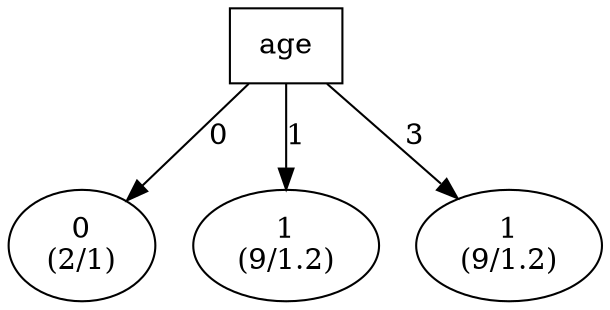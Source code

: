 digraph YaDT {
n0 [ shape=box, label="age\n"]
n0 -> n1 [label="0"]
n1 [ shape=ellipse, label="0\n(2/1)"]
n0 -> n2 [label="1"]
n2 [ shape=ellipse, label="1\n(9/1.2)"]
n0 -> n3 [label="3"]
n3 [ shape=ellipse, label="1\n(9/1.2)"]
}
